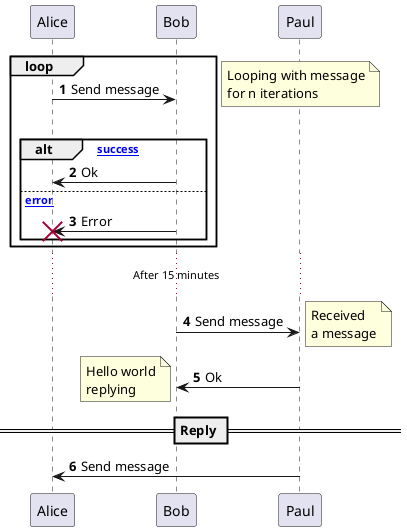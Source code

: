 @startuml
autonumber


loop
  Alice -> Bob      : Send message
  |||
  alt [success]
    Alice <- Bob    : Ok
  else [error]
    Alice <- Bob    : Error
    destroy Alice
  end
end
note right
  Looping with message
  for n iterations
end note

... After 15 minutes ...

Bob -> Paul       : Send message
note right
  Received
  a message
end note
Bob <- Paul       : Ok
note left
  Hello world
  replying
end note

== Reply ==

Paul -> Alice     : Send message
@enduml
